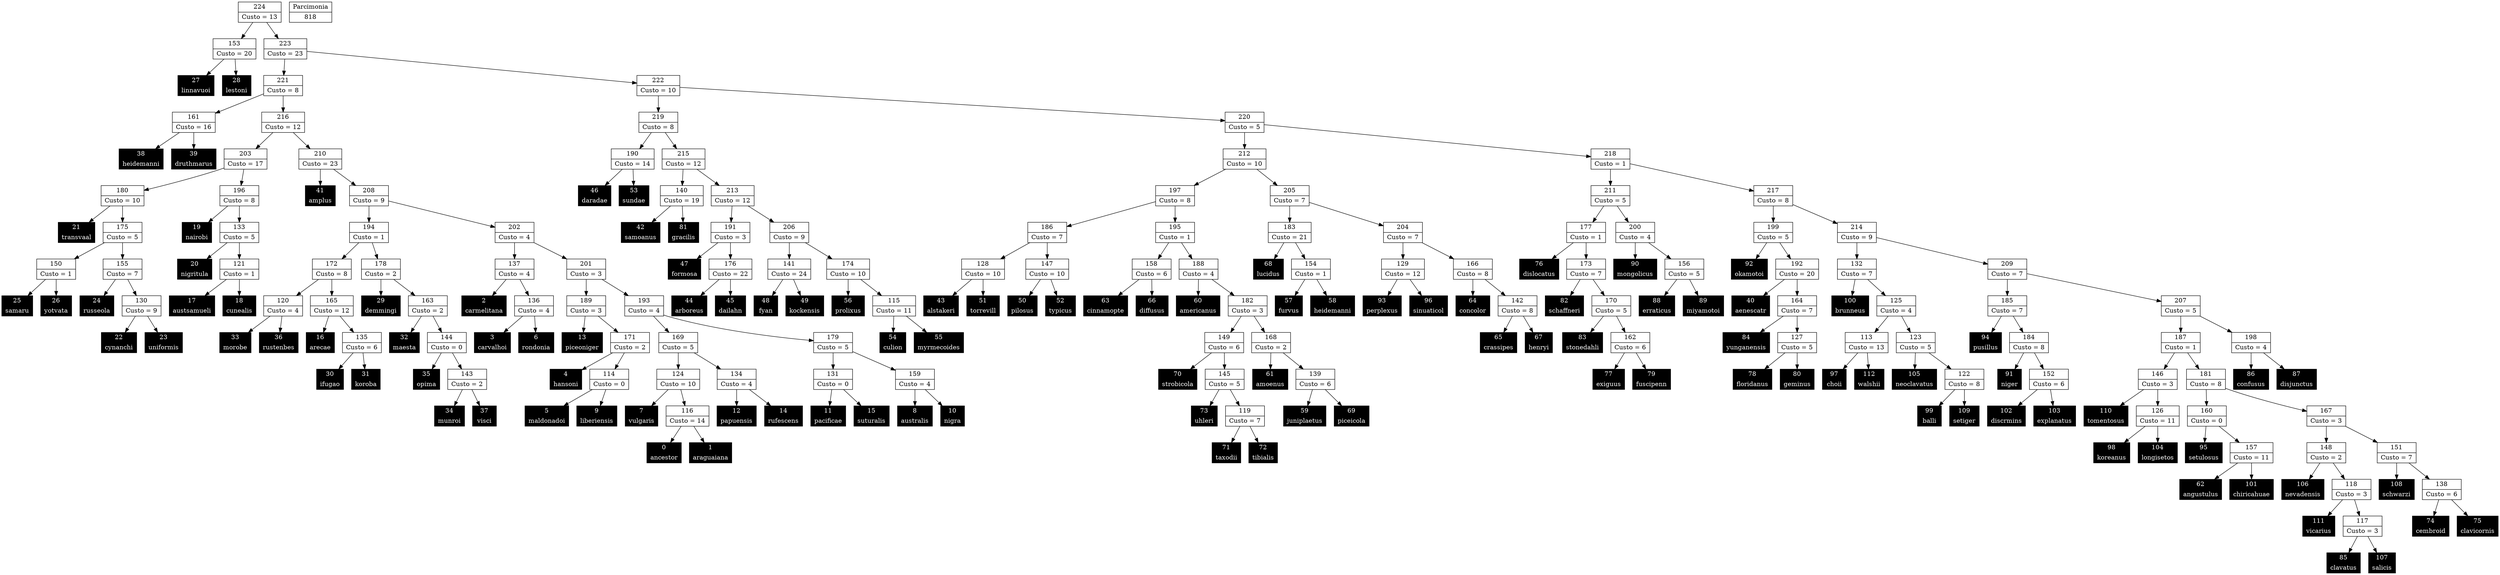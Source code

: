 Digraph G {
0 [shape="record", label="{0 | ancestor}",style=filled, color=black, fontcolor=white,fontsize=14, height=0.5]
1 [shape="record", label="{1 | araguaiana}",style=filled, color=black, fontcolor=white,fontsize=14, height=0.5]
2 [shape="record", label="{2 | carmelitana}",style=filled, color=black, fontcolor=white,fontsize=14, height=0.5]
3 [shape="record", label="{3 | carvalhoi}",style=filled, color=black, fontcolor=white,fontsize=14, height=0.5]
4 [shape="record", label="{4 | hansoni}",style=filled, color=black, fontcolor=white,fontsize=14, height=0.5]
5 [shape="record", label="{5 | maldonadoi}",style=filled, color=black, fontcolor=white,fontsize=14, height=0.5]
6 [shape="record", label="{6 | rondonia}",style=filled, color=black, fontcolor=white,fontsize=14, height=0.5]
7 [shape="record", label="{7 | vulgaris}",style=filled, color=black, fontcolor=white,fontsize=14, height=0.5]
8 [shape="record", label="{8 | australis}",style=filled, color=black, fontcolor=white,fontsize=14, height=0.5]
9 [shape="record", label="{9 | liberiensis}",style=filled, color=black, fontcolor=white,fontsize=14, height=0.5]
10 [shape="record", label="{10 | nigra}",style=filled, color=black, fontcolor=white,fontsize=14, height=0.5]
11 [shape="record", label="{11 | pacificae}",style=filled, color=black, fontcolor=white,fontsize=14, height=0.5]
12 [shape="record", label="{12 | papuensis}",style=filled, color=black, fontcolor=white,fontsize=14, height=0.5]
13 [shape="record", label="{13 | piceoniger}",style=filled, color=black, fontcolor=white,fontsize=14, height=0.5]
14 [shape="record", label="{14 | rufescens}",style=filled, color=black, fontcolor=white,fontsize=14, height=0.5]
15 [shape="record", label="{15 | suturalis}",style=filled, color=black, fontcolor=white,fontsize=14, height=0.5]
16 [shape="record", label="{16 | arecae}",style=filled, color=black, fontcolor=white,fontsize=14, height=0.5]
17 [shape="record", label="{17 | austsamueli}",style=filled, color=black, fontcolor=white,fontsize=14, height=0.5]
18 [shape="record", label="{18 | cunealis}",style=filled, color=black, fontcolor=white,fontsize=14, height=0.5]
19 [shape="record", label="{19 | nairobi}",style=filled, color=black, fontcolor=white,fontsize=14, height=0.5]
20 [shape="record", label="{20 | nigritula}",style=filled, color=black, fontcolor=white,fontsize=14, height=0.5]
21 [shape="record", label="{21 | transvaal}",style=filled, color=black, fontcolor=white,fontsize=14, height=0.5]
22 [shape="record", label="{22 | cynanchi}",style=filled, color=black, fontcolor=white,fontsize=14, height=0.5]
23 [shape="record", label="{23 | uniformis}",style=filled, color=black, fontcolor=white,fontsize=14, height=0.5]
24 [shape="record", label="{24 | russeola}",style=filled, color=black, fontcolor=white,fontsize=14, height=0.5]
25 [shape="record", label="{25 | samaru}",style=filled, color=black, fontcolor=white,fontsize=14, height=0.5]
26 [shape="record", label="{26 | yotvata}",style=filled, color=black, fontcolor=white,fontsize=14, height=0.5]
27 [shape="record", label="{27 | linnavuoi}",style=filled, color=black, fontcolor=white,fontsize=14, height=0.5]
28 [shape="record", label="{28 | lestoni}",style=filled, color=black, fontcolor=white,fontsize=14, height=0.5]
29 [shape="record", label="{29 | demmingi}",style=filled, color=black, fontcolor=white,fontsize=14, height=0.5]
30 [shape="record", label="{30 | ifugao}",style=filled, color=black, fontcolor=white,fontsize=14, height=0.5]
31 [shape="record", label="{31 | koroba}",style=filled, color=black, fontcolor=white,fontsize=14, height=0.5]
32 [shape="record", label="{32 | maesta}",style=filled, color=black, fontcolor=white,fontsize=14, height=0.5]
33 [shape="record", label="{33 | morobe}",style=filled, color=black, fontcolor=white,fontsize=14, height=0.5]
34 [shape="record", label="{34 | munroi}",style=filled, color=black, fontcolor=white,fontsize=14, height=0.5]
35 [shape="record", label="{35 | opima}",style=filled, color=black, fontcolor=white,fontsize=14, height=0.5]
36 [shape="record", label="{36 | rustenbes}",style=filled, color=black, fontcolor=white,fontsize=14, height=0.5]
37 [shape="record", label="{37 | visci}",style=filled, color=black, fontcolor=white,fontsize=14, height=0.5]
38 [shape="record", label="{38 | heidemanni}",style=filled, color=black, fontcolor=white,fontsize=14, height=0.5]
39 [shape="record", label="{39 | druthmarus}",style=filled, color=black, fontcolor=white,fontsize=14, height=0.5]
40 [shape="record", label="{40 | aenescatr}",style=filled, color=black, fontcolor=white,fontsize=14, height=0.5]
41 [shape="record", label="{41 | amplus}",style=filled, color=black, fontcolor=white,fontsize=14, height=0.5]
42 [shape="record", label="{42 | samoanus}",style=filled, color=black, fontcolor=white,fontsize=14, height=0.5]
43 [shape="record", label="{43 | alstakeri}",style=filled, color=black, fontcolor=white,fontsize=14, height=0.5]
44 [shape="record", label="{44 | arboreus}",style=filled, color=black, fontcolor=white,fontsize=14, height=0.5]
45 [shape="record", label="{45 | dailahn}",style=filled, color=black, fontcolor=white,fontsize=14, height=0.5]
46 [shape="record", label="{46 | daradae}",style=filled, color=black, fontcolor=white,fontsize=14, height=0.5]
47 [shape="record", label="{47 | formosa}",style=filled, color=black, fontcolor=white,fontsize=14, height=0.5]
48 [shape="record", label="{48 | fyan}",style=filled, color=black, fontcolor=white,fontsize=14, height=0.5]
49 [shape="record", label="{49 | kockensis}",style=filled, color=black, fontcolor=white,fontsize=14, height=0.5]
50 [shape="record", label="{50 | pilosus}",style=filled, color=black, fontcolor=white,fontsize=14, height=0.5]
51 [shape="record", label="{51 | torrevill}",style=filled, color=black, fontcolor=white,fontsize=14, height=0.5]
52 [shape="record", label="{52 | typicus}",style=filled, color=black, fontcolor=white,fontsize=14, height=0.5]
53 [shape="record", label="{53 | sundae}",style=filled, color=black, fontcolor=white,fontsize=14, height=0.5]
54 [shape="record", label="{54 | culion}",style=filled, color=black, fontcolor=white,fontsize=14, height=0.5]
55 [shape="record", label="{55 | myrmecoides}",style=filled, color=black, fontcolor=white,fontsize=14, height=0.5]
56 [shape="record", label="{56 | prolixus}",style=filled, color=black, fontcolor=white,fontsize=14, height=0.5]
57 [shape="record", label="{57 | furvus}",style=filled, color=black, fontcolor=white,fontsize=14, height=0.5]
58 [shape="record", label="{58 | heidemanni}",style=filled, color=black, fontcolor=white,fontsize=14, height=0.5]
59 [shape="record", label="{59 | juniplaetus}",style=filled, color=black, fontcolor=white,fontsize=14, height=0.5]
60 [shape="record", label="{60 | americanus}",style=filled, color=black, fontcolor=white,fontsize=14, height=0.5]
61 [shape="record", label="{61 | amoenus}",style=filled, color=black, fontcolor=white,fontsize=14, height=0.5]
62 [shape="record", label="{62 | angustulus}",style=filled, color=black, fontcolor=white,fontsize=14, height=0.5]
63 [shape="record", label="{63 | cinnamopte}",style=filled, color=black, fontcolor=white,fontsize=14, height=0.5]
64 [shape="record", label="{64 | concolor}",style=filled, color=black, fontcolor=white,fontsize=14, height=0.5]
65 [shape="record", label="{65 | crassipes}",style=filled, color=black, fontcolor=white,fontsize=14, height=0.5]
66 [shape="record", label="{66 | diffusus}",style=filled, color=black, fontcolor=white,fontsize=14, height=0.5]
67 [shape="record", label="{67 | henryi}",style=filled, color=black, fontcolor=white,fontsize=14, height=0.5]
68 [shape="record", label="{68 | lucidus}",style=filled, color=black, fontcolor=white,fontsize=14, height=0.5]
69 [shape="record", label="{69 | piceicola}",style=filled, color=black, fontcolor=white,fontsize=14, height=0.5]
70 [shape="record", label="{70 | strobicola}",style=filled, color=black, fontcolor=white,fontsize=14, height=0.5]
71 [shape="record", label="{71 | taxodii}",style=filled, color=black, fontcolor=white,fontsize=14, height=0.5]
72 [shape="record", label="{72 | tibialis}",style=filled, color=black, fontcolor=white,fontsize=14, height=0.5]
73 [shape="record", label="{73 | uhleri}",style=filled, color=black, fontcolor=white,fontsize=14, height=0.5]
74 [shape="record", label="{74 | cembroid}",style=filled, color=black, fontcolor=white,fontsize=14, height=0.5]
75 [shape="record", label="{75 | clavicornis}",style=filled, color=black, fontcolor=white,fontsize=14, height=0.5]
76 [shape="record", label="{76 | dislocatus}",style=filled, color=black, fontcolor=white,fontsize=14, height=0.5]
77 [shape="record", label="{77 | exiguus}",style=filled, color=black, fontcolor=white,fontsize=14, height=0.5]
78 [shape="record", label="{78 | floridanus}",style=filled, color=black, fontcolor=white,fontsize=14, height=0.5]
79 [shape="record", label="{79 | fuscipenn}",style=filled, color=black, fontcolor=white,fontsize=14, height=0.5]
80 [shape="record", label="{80 | geminus}",style=filled, color=black, fontcolor=white,fontsize=14, height=0.5]
81 [shape="record", label="{81 | gracilis}",style=filled, color=black, fontcolor=white,fontsize=14, height=0.5]
82 [shape="record", label="{82 | schaffneri}",style=filled, color=black, fontcolor=white,fontsize=14, height=0.5]
83 [shape="record", label="{83 | stonedahli}",style=filled, color=black, fontcolor=white,fontsize=14, height=0.5]
84 [shape="record", label="{84 | yunganensis}",style=filled, color=black, fontcolor=white,fontsize=14, height=0.5]
85 [shape="record", label="{85 | clavatus}",style=filled, color=black, fontcolor=white,fontsize=14, height=0.5]
86 [shape="record", label="{86 | confusus}",style=filled, color=black, fontcolor=white,fontsize=14, height=0.5]
87 [shape="record", label="{87 | disjunctus}",style=filled, color=black, fontcolor=white,fontsize=14, height=0.5]
88 [shape="record", label="{88 | erraticus}",style=filled, color=black, fontcolor=white,fontsize=14, height=0.5]
89 [shape="record", label="{89 | miyamotoi}",style=filled, color=black, fontcolor=white,fontsize=14, height=0.5]
90 [shape="record", label="{90 | mongolicus}",style=filled, color=black, fontcolor=white,fontsize=14, height=0.5]
91 [shape="record", label="{91 | niger}",style=filled, color=black, fontcolor=white,fontsize=14, height=0.5]
92 [shape="record", label="{92 | okamotoi}",style=filled, color=black, fontcolor=white,fontsize=14, height=0.5]
93 [shape="record", label="{93 | perplexus}",style=filled, color=black, fontcolor=white,fontsize=14, height=0.5]
94 [shape="record", label="{94 | pusillus}",style=filled, color=black, fontcolor=white,fontsize=14, height=0.5]
95 [shape="record", label="{95 | setulosus}",style=filled, color=black, fontcolor=white,fontsize=14, height=0.5]
96 [shape="record", label="{96 | sinuaticol}",style=filled, color=black, fontcolor=white,fontsize=14, height=0.5]
97 [shape="record", label="{97 | choii}",style=filled, color=black, fontcolor=white,fontsize=14, height=0.5]
98 [shape="record", label="{98 | koreanus}",style=filled, color=black, fontcolor=white,fontsize=14, height=0.5]
99 [shape="record", label="{99 | balli}",style=filled, color=black, fontcolor=white,fontsize=14, height=0.5]
100 [shape="record", label="{100 | brunneus}",style=filled, color=black, fontcolor=white,fontsize=14, height=0.5]
101 [shape="record", label="{101 | chiricahuae}",style=filled, color=black, fontcolor=white,fontsize=14, height=0.5]
102 [shape="record", label="{102 | discrmins}",style=filled, color=black, fontcolor=white,fontsize=14, height=0.5]
103 [shape="record", label="{103 | explanatus}",style=filled, color=black, fontcolor=white,fontsize=14, height=0.5]
104 [shape="record", label="{104 | longisetos}",style=filled, color=black, fontcolor=white,fontsize=14, height=0.5]
105 [shape="record", label="{105 | neoclavatus}",style=filled, color=black, fontcolor=white,fontsize=14, height=0.5]
106 [shape="record", label="{106 | nevadensis}",style=filled, color=black, fontcolor=white,fontsize=14, height=0.5]
107 [shape="record", label="{107 | salicis}",style=filled, color=black, fontcolor=white,fontsize=14, height=0.5]
108 [shape="record", label="{108 | schwarzi}",style=filled, color=black, fontcolor=white,fontsize=14, height=0.5]
109 [shape="record", label="{109 | setiger}",style=filled, color=black, fontcolor=white,fontsize=14, height=0.5]
110 [shape="record", label="{110 | tomentosus}",style=filled, color=black, fontcolor=white,fontsize=14, height=0.5]
111 [shape="record", label="{111 | vicarius}",style=filled, color=black, fontcolor=white,fontsize=14, height=0.5]
112 [shape="record", label="{112 | walshii}",style=filled, color=black, fontcolor=white,fontsize=14, height=0.5]
113 [shape="record", label="{113|Custo = 13}"]
114 [shape="record", label="{114|Custo = 0}"]
115 [shape="record", label="{115|Custo = 11}"]
116 [shape="record", label="{116|Custo = 14}"]
117 [shape="record", label="{117|Custo = 3}"]
118 [shape="record", label="{118|Custo = 3}"]
119 [shape="record", label="{119|Custo = 7}"]
120 [shape="record", label="{120|Custo = 4}"]
121 [shape="record", label="{121|Custo = 1}"]
122 [shape="record", label="{122|Custo = 8}"]
123 [shape="record", label="{123|Custo = 5}"]
124 [shape="record", label="{124|Custo = 10}"]
125 [shape="record", label="{125|Custo = 4}"]
126 [shape="record", label="{126|Custo = 11}"]
127 [shape="record", label="{127|Custo = 5}"]
128 [shape="record", label="{128|Custo = 10}"]
129 [shape="record", label="{129|Custo = 12}"]
130 [shape="record", label="{130|Custo = 9}"]
131 [shape="record", label="{131|Custo = 0}"]
132 [shape="record", label="{132|Custo = 7}"]
133 [shape="record", label="{133|Custo = 5}"]
134 [shape="record", label="{134|Custo = 4}"]
135 [shape="record", label="{135|Custo = 6}"]
136 [shape="record", label="{136|Custo = 4}"]
137 [shape="record", label="{137|Custo = 4}"]
138 [shape="record", label="{138|Custo = 6}"]
139 [shape="record", label="{139|Custo = 6}"]
140 [shape="record", label="{140|Custo = 19}"]
141 [shape="record", label="{141|Custo = 24}"]
142 [shape="record", label="{142|Custo = 8}"]
143 [shape="record", label="{143|Custo = 2}"]
144 [shape="record", label="{144|Custo = 0}"]
145 [shape="record", label="{145|Custo = 5}"]
146 [shape="record", label="{146|Custo = 3}"]
147 [shape="record", label="{147|Custo = 10}"]
148 [shape="record", label="{148|Custo = 2}"]
149 [shape="record", label="{149|Custo = 6}"]
150 [shape="record", label="{150|Custo = 1}"]
151 [shape="record", label="{151|Custo = 7}"]
152 [shape="record", label="{152|Custo = 6}"]
153 [shape="record", label="{153|Custo = 20}"]
154 [shape="record", label="{154|Custo = 1}"]
155 [shape="record", label="{155|Custo = 7}"]
156 [shape="record", label="{156|Custo = 5}"]
157 [shape="record", label="{157|Custo = 11}"]
158 [shape="record", label="{158|Custo = 6}"]
159 [shape="record", label="{159|Custo = 4}"]
160 [shape="record", label="{160|Custo = 0}"]
161 [shape="record", label="{161|Custo = 16}"]
162 [shape="record", label="{162|Custo = 6}"]
163 [shape="record", label="{163|Custo = 2}"]
164 [shape="record", label="{164|Custo = 7}"]
165 [shape="record", label="{165|Custo = 12}"]
166 [shape="record", label="{166|Custo = 8}"]
167 [shape="record", label="{167|Custo = 3}"]
168 [shape="record", label="{168|Custo = 2}"]
169 [shape="record", label="{169|Custo = 5}"]
170 [shape="record", label="{170|Custo = 5}"]
171 [shape="record", label="{171|Custo = 2}"]
172 [shape="record", label="{172|Custo = 8}"]
173 [shape="record", label="{173|Custo = 7}"]
174 [shape="record", label="{174|Custo = 10}"]
175 [shape="record", label="{175|Custo = 5}"]
176 [shape="record", label="{176|Custo = 22}"]
177 [shape="record", label="{177|Custo = 1}"]
178 [shape="record", label="{178|Custo = 2}"]
179 [shape="record", label="{179|Custo = 5}"]
180 [shape="record", label="{180|Custo = 10}"]
181 [shape="record", label="{181|Custo = 8}"]
182 [shape="record", label="{182|Custo = 3}"]
183 [shape="record", label="{183|Custo = 21}"]
184 [shape="record", label="{184|Custo = 8}"]
185 [shape="record", label="{185|Custo = 7}"]
186 [shape="record", label="{186|Custo = 7}"]
187 [shape="record", label="{187|Custo = 1}"]
188 [shape="record", label="{188|Custo = 4}"]
189 [shape="record", label="{189|Custo = 3}"]
190 [shape="record", label="{190|Custo = 14}"]
191 [shape="record", label="{191|Custo = 3}"]
192 [shape="record", label="{192|Custo = 20}"]
193 [shape="record", label="{193|Custo = 4}"]
194 [shape="record", label="{194|Custo = 1}"]
195 [shape="record", label="{195|Custo = 1}"]
196 [shape="record", label="{196|Custo = 8}"]
197 [shape="record", label="{197|Custo = 8}"]
198 [shape="record", label="{198|Custo = 4}"]
199 [shape="record", label="{199|Custo = 5}"]
200 [shape="record", label="{200|Custo = 4}"]
201 [shape="record", label="{201|Custo = 3}"]
202 [shape="record", label="{202|Custo = 4}"]
203 [shape="record", label="{203|Custo = 17}"]
204 [shape="record", label="{204|Custo = 7}"]
205 [shape="record", label="{205|Custo = 7}"]
206 [shape="record", label="{206|Custo = 9}"]
207 [shape="record", label="{207|Custo = 5}"]
208 [shape="record", label="{208|Custo = 9}"]
209 [shape="record", label="{209|Custo = 7}"]
210 [shape="record", label="{210|Custo = 23}"]
211 [shape="record", label="{211|Custo = 5}"]
212 [shape="record", label="{212|Custo = 10}"]
213 [shape="record", label="{213|Custo = 12}"]
214 [shape="record", label="{214|Custo = 9}"]
215 [shape="record", label="{215|Custo = 12}"]
216 [shape="record", label="{216|Custo = 12}"]
217 [shape="record", label="{217|Custo = 8}"]
218 [shape="record", label="{218|Custo = 1}"]
219 [shape="record", label="{219|Custo = 8}"]
220 [shape="record", label="{220|Custo = 5}"]
221 [shape="record", label="{221|Custo = 8}"]
222 [shape="record", label="{222|Custo = 10}"]
223 [shape="record", label="{223|Custo = 23}"]
224 [shape="record", label="{224|Custo = 13}"]

113->112
113->97
114->9
114->5
115->55
115->54
116->1
116->0
117->107
117->85
118->117
118->111
119->72
119->71
120->36
120->33
121->18
121->17
122->109
122->99
123->122
123->105
124->116
124->7
125->123
125->113
126->104
126->98
127->80
127->78
128->51
128->43
129->96
129->93
130->23
130->22
131->15
131->11
132->125
132->100
133->121
133->20
134->14
134->12
135->31
135->30
136->6
136->3
137->136
137->2
138->75
138->74
139->69
139->59
140->81
140->42
141->49
141->48
142->67
142->65
143->37
143->34
144->143
144->35
145->119
145->73
146->126
146->110
147->52
147->50
148->118
148->106
149->145
149->70
150->26
150->25
151->138
151->108
152->103
152->102
153->28
153->27
154->58
154->57
155->130
155->24
156->89
156->88
157->101
157->62
158->66
158->63
159->10
159->8
160->157
160->95
161->39
161->38
162->79
162->77
163->144
163->32
164->127
164->84
165->135
165->16
166->142
166->64
167->151
167->148
168->139
168->61
169->134
169->124
170->162
170->83
171->114
171->4
172->165
172->120
173->170
173->82
174->115
174->56
175->155
175->150
176->45
176->44
177->173
177->76
178->163
178->29
179->159
179->131
180->175
180->21
181->167
181->160
182->168
182->149
183->154
183->68
184->152
184->91
185->184
185->94
186->147
186->128
187->181
187->146
188->182
188->60
189->171
189->13
190->53
190->46
191->176
191->47
192->164
192->40
193->179
193->169
194->178
194->172
195->188
195->158
196->133
196->19
197->195
197->186
198->87
198->86
199->192
199->92
200->156
200->90
201->193
201->189
202->201
202->137
203->196
203->180
204->166
204->129
205->204
205->183
206->174
206->141
207->198
207->187
208->202
208->194
209->207
209->185
210->208
210->41
211->200
211->177
212->205
212->197
213->206
213->191
214->209
214->132
215->213
215->140
216->210
216->203
217->214
217->199
218->217
218->211
219->215
219->190
220->218
220->212
221->216
221->161
222->220
222->219
223->222
223->221
224->223
224->153

818 [shape="record", label="{Parcimonia|818}"]
}